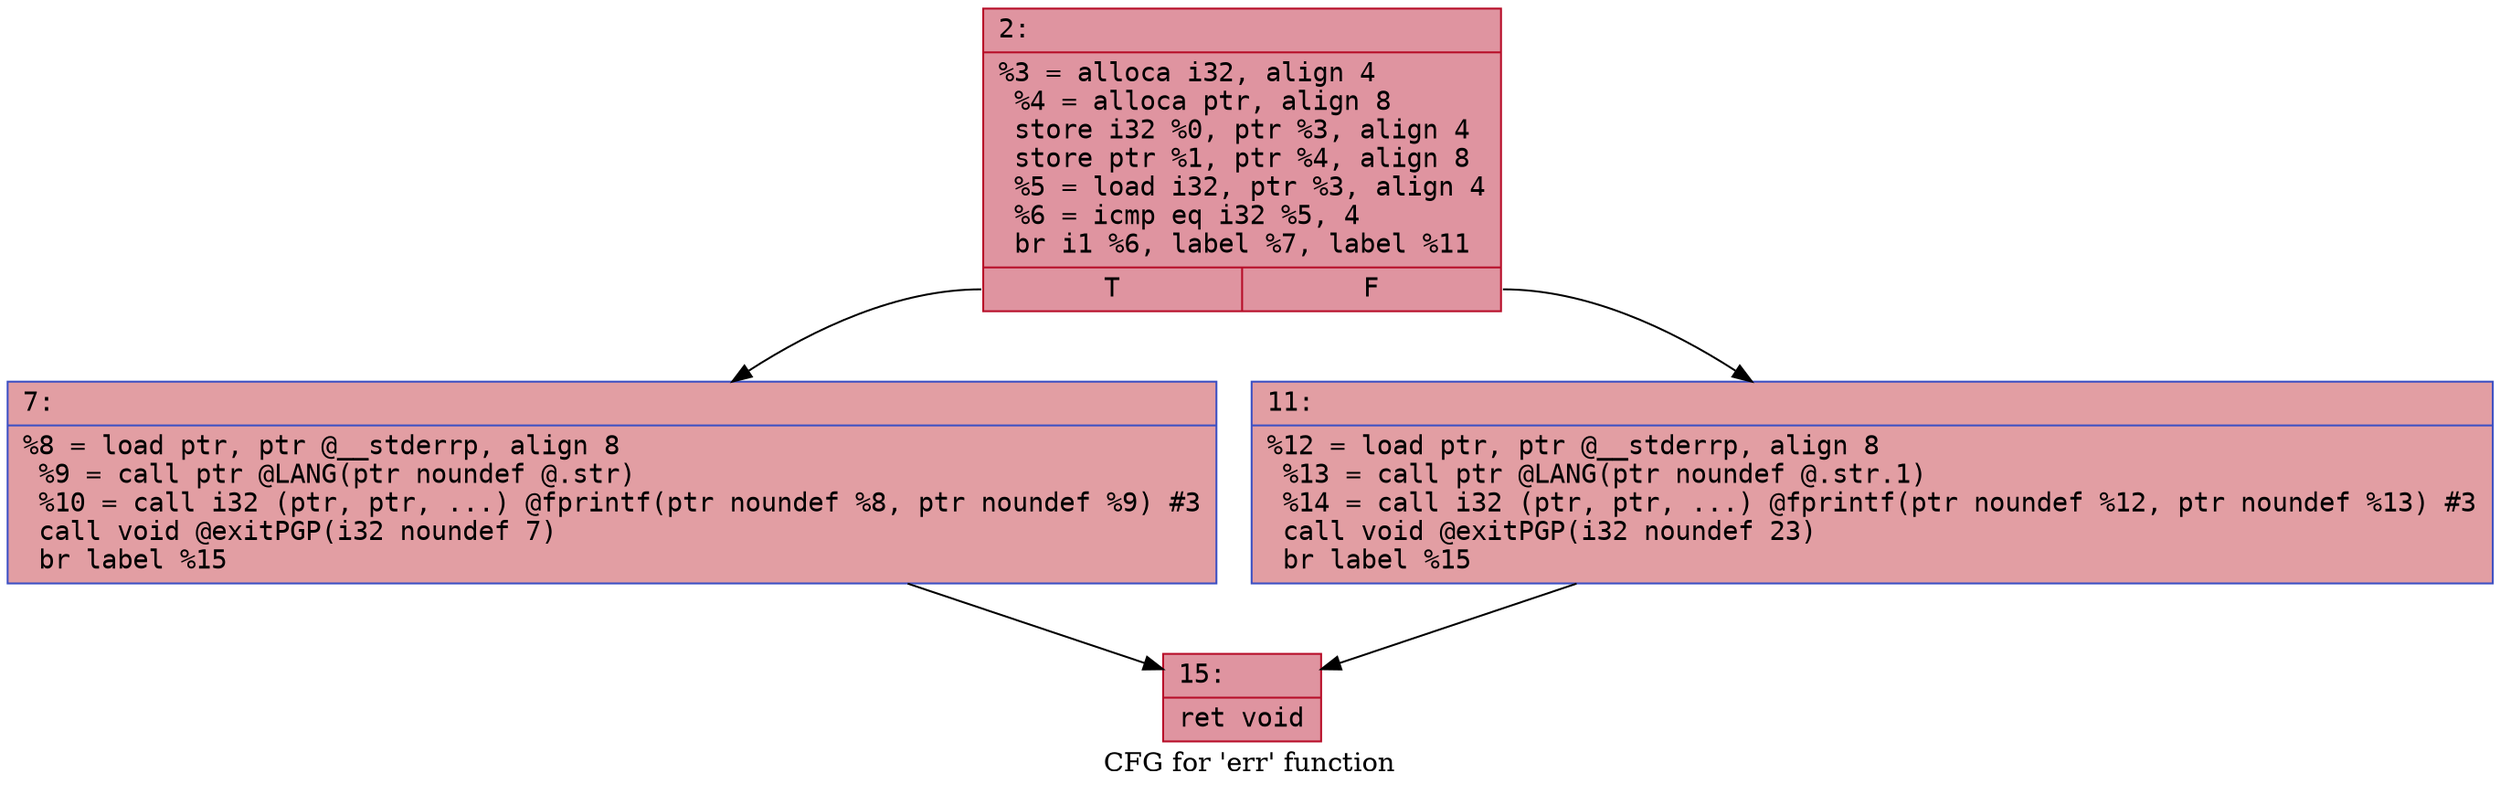 digraph "CFG for 'err' function" {
	label="CFG for 'err' function";

	Node0x600001ba9f40 [shape=record,color="#b70d28ff", style=filled, fillcolor="#b70d2870" fontname="Courier",label="{2:\l|  %3 = alloca i32, align 4\l  %4 = alloca ptr, align 8\l  store i32 %0, ptr %3, align 4\l  store ptr %1, ptr %4, align 8\l  %5 = load i32, ptr %3, align 4\l  %6 = icmp eq i32 %5, 4\l  br i1 %6, label %7, label %11\l|{<s0>T|<s1>F}}"];
	Node0x600001ba9f40:s0 -> Node0x600001ba9f90[tooltip="2 -> 7\nProbability 50.00%" ];
	Node0x600001ba9f40:s1 -> Node0x600001ba9fe0[tooltip="2 -> 11\nProbability 50.00%" ];
	Node0x600001ba9f90 [shape=record,color="#3d50c3ff", style=filled, fillcolor="#be242e70" fontname="Courier",label="{7:\l|  %8 = load ptr, ptr @__stderrp, align 8\l  %9 = call ptr @LANG(ptr noundef @.str)\l  %10 = call i32 (ptr, ptr, ...) @fprintf(ptr noundef %8, ptr noundef %9) #3\l  call void @exitPGP(i32 noundef 7)\l  br label %15\l}"];
	Node0x600001ba9f90 -> Node0x600001baa030[tooltip="7 -> 15\nProbability 100.00%" ];
	Node0x600001ba9fe0 [shape=record,color="#3d50c3ff", style=filled, fillcolor="#be242e70" fontname="Courier",label="{11:\l|  %12 = load ptr, ptr @__stderrp, align 8\l  %13 = call ptr @LANG(ptr noundef @.str.1)\l  %14 = call i32 (ptr, ptr, ...) @fprintf(ptr noundef %12, ptr noundef %13) #3\l  call void @exitPGP(i32 noundef 23)\l  br label %15\l}"];
	Node0x600001ba9fe0 -> Node0x600001baa030[tooltip="11 -> 15\nProbability 100.00%" ];
	Node0x600001baa030 [shape=record,color="#b70d28ff", style=filled, fillcolor="#b70d2870" fontname="Courier",label="{15:\l|  ret void\l}"];
}
